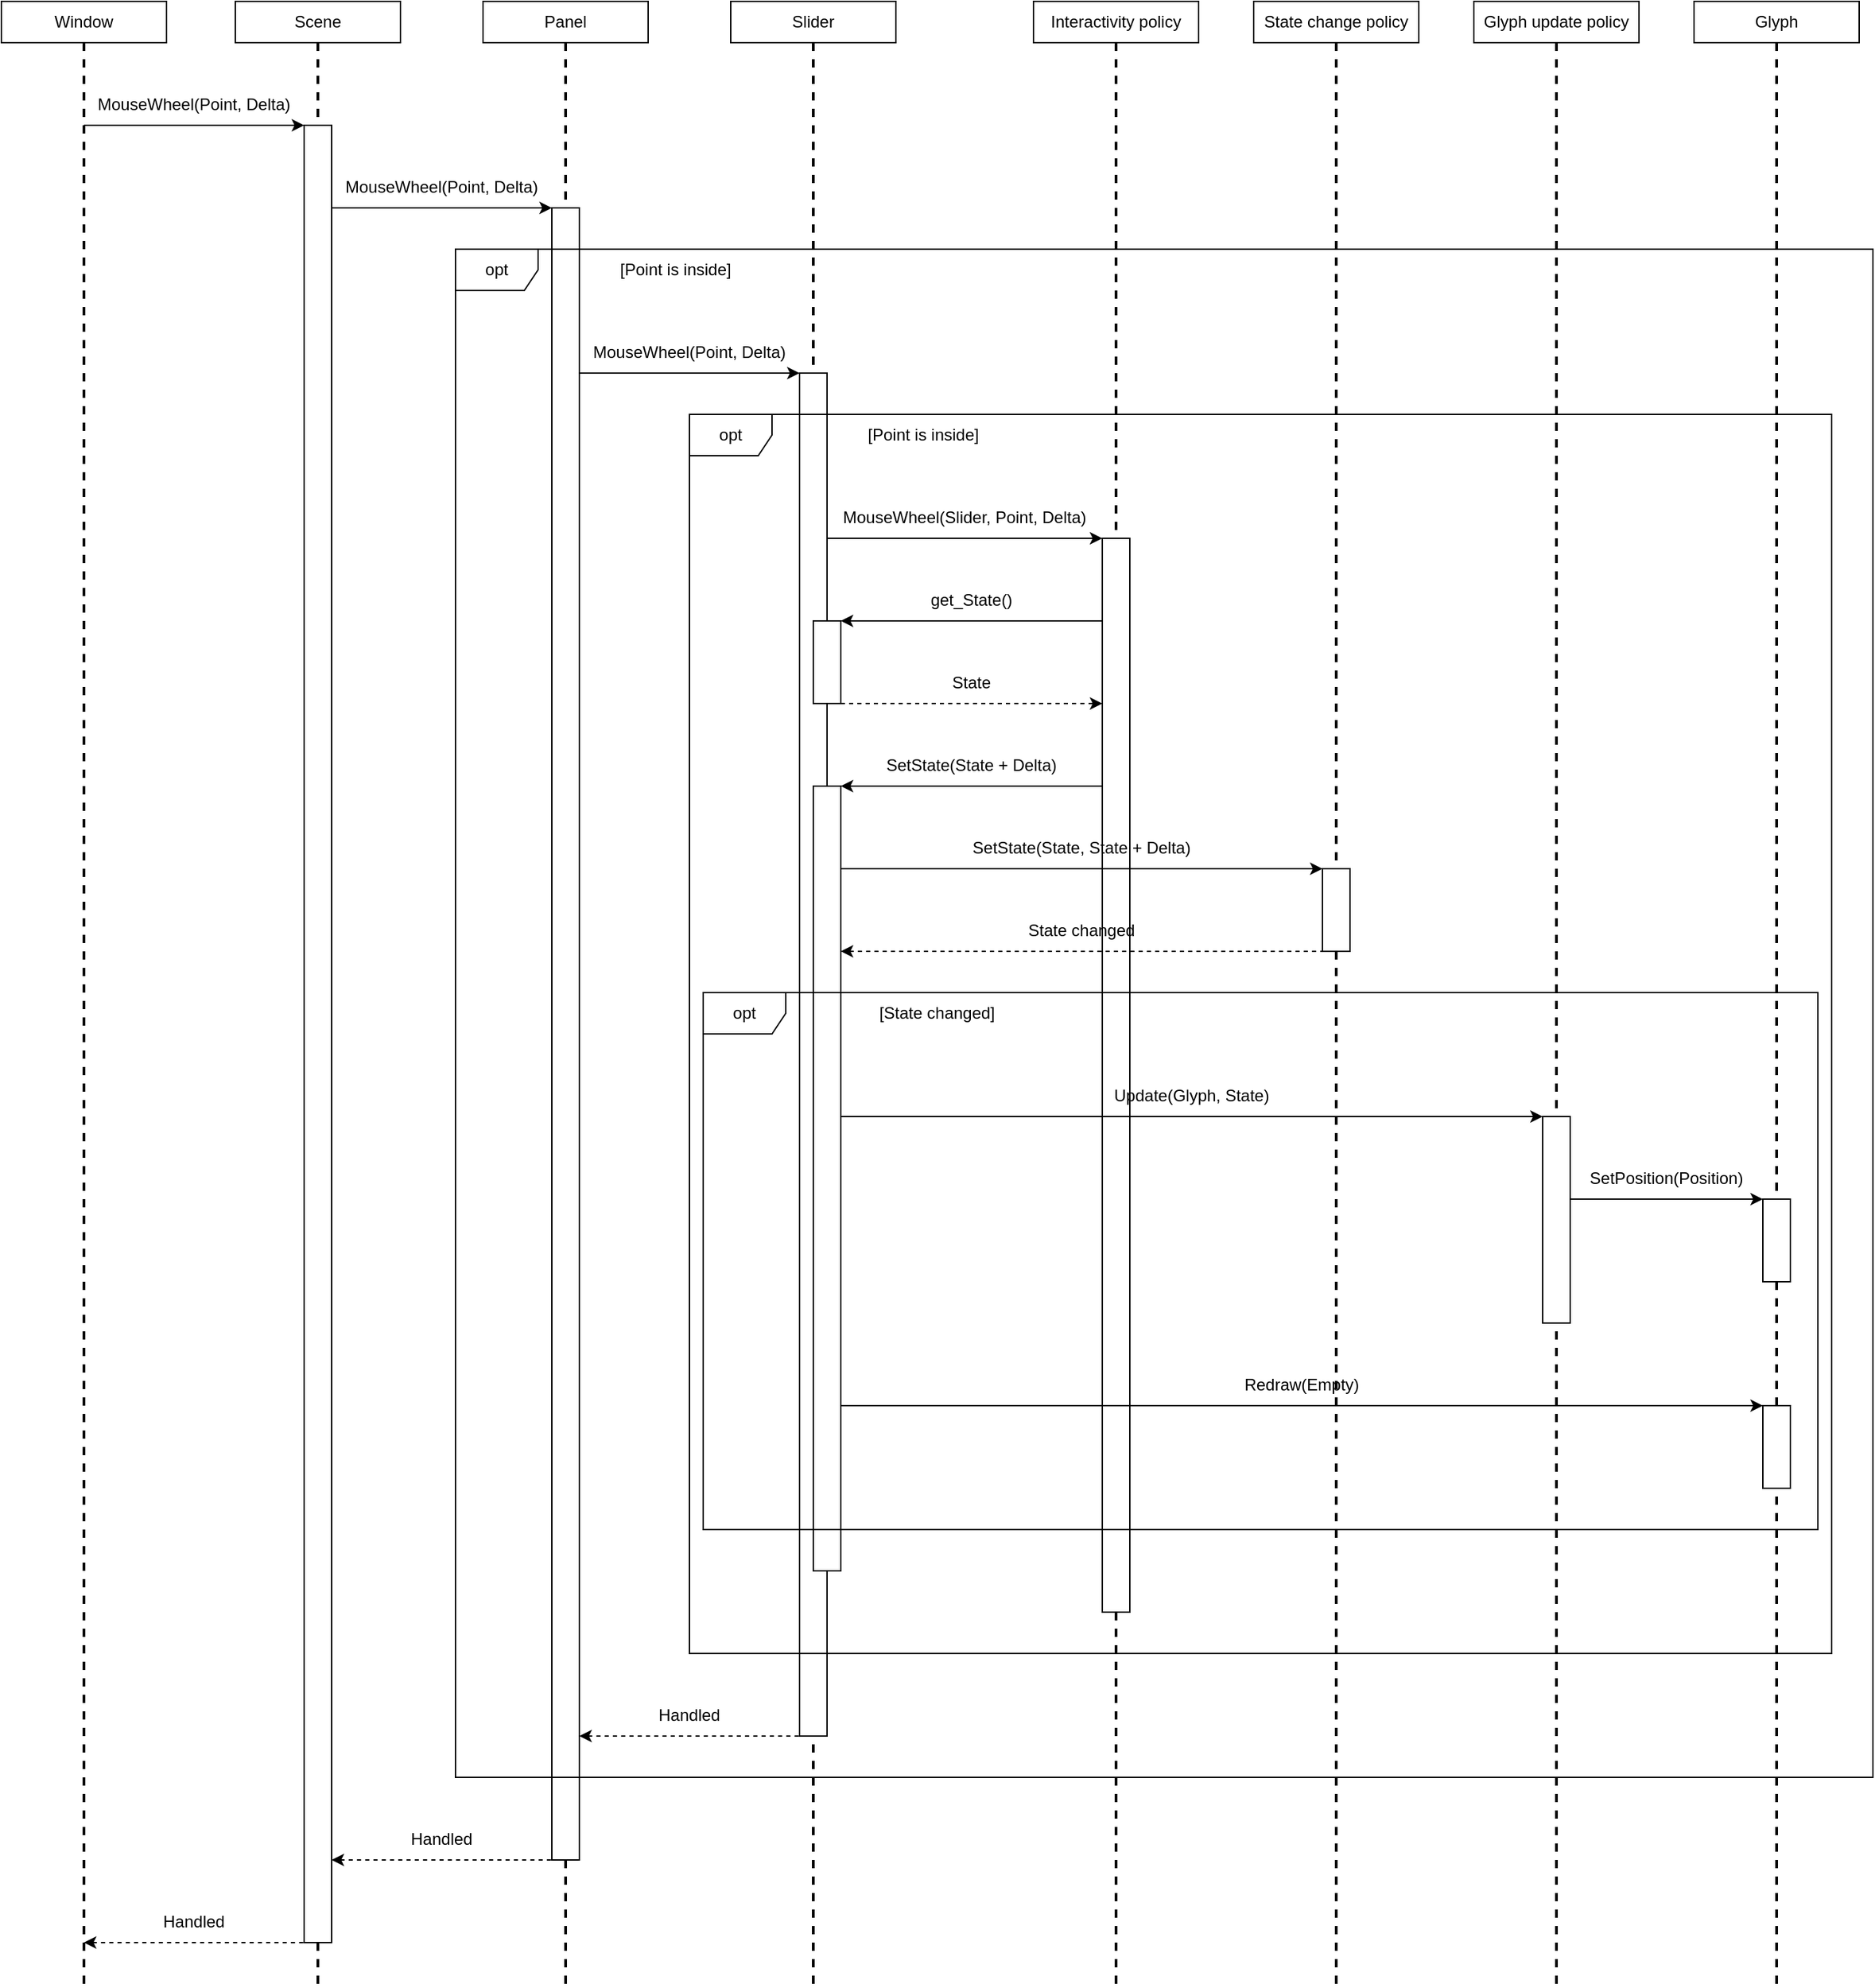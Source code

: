 <mxfile version="24.7.17">
  <diagram name="Page-1" id="0ybpw4rYyCEMNRAODBhI">
    <mxGraphModel dx="2963" dy="1734" grid="1" gridSize="10" guides="1" tooltips="1" connect="1" arrows="1" fold="1" page="1" pageScale="1" pageWidth="850" pageHeight="1100" math="0" shadow="0">
      <root>
        <mxCell id="0" />
        <mxCell id="1" parent="0" />
        <mxCell id="xoHWAq65cLSNZu2BRZ2m-1" value="Window" style="rounded=0;whiteSpace=wrap;html=1;" vertex="1" parent="1">
          <mxGeometry x="40" y="10" width="120" height="30" as="geometry" />
        </mxCell>
        <mxCell id="xoHWAq65cLSNZu2BRZ2m-2" value="Scene" style="rounded=0;whiteSpace=wrap;html=1;" vertex="1" parent="1">
          <mxGeometry x="210" y="10" width="120" height="30" as="geometry" />
        </mxCell>
        <mxCell id="xoHWAq65cLSNZu2BRZ2m-3" value="Panel" style="rounded=0;whiteSpace=wrap;html=1;" vertex="1" parent="1">
          <mxGeometry x="390" y="10" width="120" height="30" as="geometry" />
        </mxCell>
        <mxCell id="xoHWAq65cLSNZu2BRZ2m-4" value="Slider" style="rounded=0;whiteSpace=wrap;html=1;" vertex="1" parent="1">
          <mxGeometry x="570" y="10" width="120" height="30" as="geometry" />
        </mxCell>
        <mxCell id="xoHWAq65cLSNZu2BRZ2m-5" value="Interactivity policy" style="rounded=0;whiteSpace=wrap;html=1;" vertex="1" parent="1">
          <mxGeometry x="790" y="10" width="120" height="30" as="geometry" />
        </mxCell>
        <mxCell id="xoHWAq65cLSNZu2BRZ2m-6" value="State change policy" style="rounded=0;whiteSpace=wrap;html=1;" vertex="1" parent="1">
          <mxGeometry x="950" y="10" width="120" height="30" as="geometry" />
        </mxCell>
        <mxCell id="xoHWAq65cLSNZu2BRZ2m-7" value="Glyph update policy" style="rounded=0;whiteSpace=wrap;html=1;" vertex="1" parent="1">
          <mxGeometry x="1110" y="10" width="120" height="30" as="geometry" />
        </mxCell>
        <mxCell id="xoHWAq65cLSNZu2BRZ2m-8" value="Glyph" style="rounded=0;whiteSpace=wrap;html=1;" vertex="1" parent="1">
          <mxGeometry x="1270" y="10" width="120" height="30" as="geometry" />
        </mxCell>
        <mxCell id="xoHWAq65cLSNZu2BRZ2m-9" value="" style="endArrow=none;dashed=1;html=1;strokeWidth=2;rounded=0;" edge="1" parent="1" target="xoHWAq65cLSNZu2BRZ2m-1">
          <mxGeometry width="50" height="50" relative="1" as="geometry">
            <mxPoint x="100" y="1450" as="sourcePoint" />
            <mxPoint x="550" y="130" as="targetPoint" />
          </mxGeometry>
        </mxCell>
        <mxCell id="xoHWAq65cLSNZu2BRZ2m-10" value="" style="endArrow=none;dashed=1;html=1;strokeWidth=2;rounded=0;" edge="1" parent="1" target="xoHWAq65cLSNZu2BRZ2m-2">
          <mxGeometry width="50" height="50" relative="1" as="geometry">
            <mxPoint x="270" y="1450" as="sourcePoint" />
            <mxPoint x="270" y="70" as="targetPoint" />
          </mxGeometry>
        </mxCell>
        <mxCell id="xoHWAq65cLSNZu2BRZ2m-11" value="" style="endArrow=none;dashed=1;html=1;strokeWidth=2;rounded=0;" edge="1" parent="1" target="xoHWAq65cLSNZu2BRZ2m-3">
          <mxGeometry width="50" height="50" relative="1" as="geometry">
            <mxPoint x="450" y="1450" as="sourcePoint" />
            <mxPoint x="450" y="70" as="targetPoint" />
          </mxGeometry>
        </mxCell>
        <mxCell id="xoHWAq65cLSNZu2BRZ2m-12" value="" style="endArrow=none;dashed=1;html=1;strokeWidth=2;rounded=0;" edge="1" parent="1" target="xoHWAq65cLSNZu2BRZ2m-4">
          <mxGeometry width="50" height="50" relative="1" as="geometry">
            <mxPoint x="630" y="1450" as="sourcePoint" />
            <mxPoint x="630" y="70" as="targetPoint" />
          </mxGeometry>
        </mxCell>
        <mxCell id="xoHWAq65cLSNZu2BRZ2m-13" value="" style="endArrow=none;dashed=1;html=1;strokeWidth=2;rounded=0;" edge="1" parent="1" target="xoHWAq65cLSNZu2BRZ2m-5">
          <mxGeometry width="50" height="50" relative="1" as="geometry">
            <mxPoint x="850" y="1450" as="sourcePoint" />
            <mxPoint x="840" y="70" as="targetPoint" />
          </mxGeometry>
        </mxCell>
        <mxCell id="xoHWAq65cLSNZu2BRZ2m-14" value="" style="endArrow=none;dashed=1;html=1;strokeWidth=2;rounded=0;" edge="1" parent="1" target="xoHWAq65cLSNZu2BRZ2m-6">
          <mxGeometry width="50" height="50" relative="1" as="geometry">
            <mxPoint x="1010" y="1450" as="sourcePoint" />
            <mxPoint x="1000" y="70" as="targetPoint" />
          </mxGeometry>
        </mxCell>
        <mxCell id="xoHWAq65cLSNZu2BRZ2m-15" value="" style="endArrow=none;dashed=1;html=1;strokeWidth=2;rounded=0;" edge="1" parent="1" target="xoHWAq65cLSNZu2BRZ2m-7">
          <mxGeometry width="50" height="50" relative="1" as="geometry">
            <mxPoint x="1170" y="1450" as="sourcePoint" />
            <mxPoint x="1160" y="70" as="targetPoint" />
          </mxGeometry>
        </mxCell>
        <mxCell id="xoHWAq65cLSNZu2BRZ2m-16" value="" style="endArrow=none;dashed=1;html=1;strokeWidth=2;rounded=0;" edge="1" parent="1" target="xoHWAq65cLSNZu2BRZ2m-8">
          <mxGeometry width="50" height="50" relative="1" as="geometry">
            <mxPoint x="1330" y="1450" as="sourcePoint" />
            <mxPoint x="1320" y="70" as="targetPoint" />
          </mxGeometry>
        </mxCell>
        <mxCell id="xoHWAq65cLSNZu2BRZ2m-17" value="" style="endArrow=classic;html=1;rounded=0;entryX=1;entryY=1;entryDx=0;entryDy=0;exitX=0;exitY=1;exitDx=0;exitDy=0;" edge="1" parent="1" source="xoHWAq65cLSNZu2BRZ2m-19" target="xoHWAq65cLSNZu2BRZ2m-19">
          <mxGeometry width="50" height="50" relative="1" as="geometry">
            <mxPoint x="100" y="100" as="sourcePoint" />
            <mxPoint x="170" y="90" as="targetPoint" />
          </mxGeometry>
        </mxCell>
        <mxCell id="xoHWAq65cLSNZu2BRZ2m-18" value="" style="rounded=0;whiteSpace=wrap;html=1;" vertex="1" parent="1">
          <mxGeometry x="260" y="100" width="20" height="1320" as="geometry" />
        </mxCell>
        <mxCell id="xoHWAq65cLSNZu2BRZ2m-19" value="MouseWheel(Point, Delta)" style="text;html=1;align=center;verticalAlign=middle;whiteSpace=wrap;rounded=0;" vertex="1" parent="1">
          <mxGeometry x="100" y="70" width="160" height="30" as="geometry" />
        </mxCell>
        <mxCell id="xoHWAq65cLSNZu2BRZ2m-21" value="" style="rounded=0;whiteSpace=wrap;html=1;" vertex="1" parent="1">
          <mxGeometry x="440" y="160" width="20" height="1200" as="geometry" />
        </mxCell>
        <mxCell id="xoHWAq65cLSNZu2BRZ2m-22" value="" style="rounded=0;whiteSpace=wrap;html=1;" vertex="1" parent="1">
          <mxGeometry x="620" y="280" width="20" height="990" as="geometry" />
        </mxCell>
        <mxCell id="xoHWAq65cLSNZu2BRZ2m-23" value="" style="endArrow=classic;html=1;rounded=0;exitX=0;exitY=1;exitDx=0;exitDy=0;entryX=1;entryY=1;entryDx=0;entryDy=0;" edge="1" parent="1" source="xoHWAq65cLSNZu2BRZ2m-24" target="xoHWAq65cLSNZu2BRZ2m-24">
          <mxGeometry width="50" height="50" relative="1" as="geometry">
            <mxPoint x="550" y="250" as="sourcePoint" />
            <mxPoint x="600" y="280.0" as="targetPoint" />
          </mxGeometry>
        </mxCell>
        <mxCell id="xoHWAq65cLSNZu2BRZ2m-24" value="MouseWheel(Point, Delta)" style="text;html=1;align=center;verticalAlign=middle;whiteSpace=wrap;rounded=0;" vertex="1" parent="1">
          <mxGeometry x="460" y="250" width="160" height="30" as="geometry" />
        </mxCell>
        <mxCell id="xoHWAq65cLSNZu2BRZ2m-26" value="[Point is inside]" style="text;html=1;align=center;verticalAlign=middle;whiteSpace=wrap;rounded=0;fillColor=none;strokeColor=none;perimeterSpacing=0;shadow=0;glass=0;container=0;dropTarget=0;backgroundOutline=0;comic=0;fontSize=12;" vertex="1" parent="1">
          <mxGeometry x="650" y="310" width="120" height="30" as="geometry" />
        </mxCell>
        <mxCell id="xoHWAq65cLSNZu2BRZ2m-27" value="" style="rounded=0;whiteSpace=wrap;html=1;" vertex="1" parent="1">
          <mxGeometry x="840" y="400" width="20" height="780" as="geometry" />
        </mxCell>
        <mxCell id="xoHWAq65cLSNZu2BRZ2m-28" value="" style="endArrow=classic;html=1;rounded=0;exitX=0;exitY=1;exitDx=0;exitDy=0;entryX=1;entryY=1;entryDx=0;entryDy=0;" edge="1" parent="1" source="xoHWAq65cLSNZu2BRZ2m-29" target="xoHWAq65cLSNZu2BRZ2m-29">
          <mxGeometry width="50" height="50" relative="1" as="geometry">
            <mxPoint x="730" y="370" as="sourcePoint" />
            <mxPoint x="780" y="400" as="targetPoint" />
          </mxGeometry>
        </mxCell>
        <mxCell id="xoHWAq65cLSNZu2BRZ2m-29" value="MouseWheel(Slider, Point, Delta)" style="text;html=1;align=center;verticalAlign=middle;whiteSpace=wrap;rounded=0;" vertex="1" parent="1">
          <mxGeometry x="640" y="370" width="200" height="30" as="geometry" />
        </mxCell>
        <mxCell id="xoHWAq65cLSNZu2BRZ2m-30" value="" style="endArrow=none;html=1;rounded=0;exitX=0;exitY=1;exitDx=0;exitDy=0;entryX=1;entryY=1;entryDx=0;entryDy=0;startArrow=classic;startFill=1;endFill=0;" edge="1" parent="1" source="xoHWAq65cLSNZu2BRZ2m-31" target="xoHWAq65cLSNZu2BRZ2m-31">
          <mxGeometry width="50" height="50" relative="1" as="geometry">
            <mxPoint x="730" y="430" as="sourcePoint" />
            <mxPoint x="780" y="460" as="targetPoint" />
          </mxGeometry>
        </mxCell>
        <mxCell id="xoHWAq65cLSNZu2BRZ2m-31" value="get_State()" style="text;html=1;align=center;verticalAlign=middle;whiteSpace=wrap;rounded=0;" vertex="1" parent="1">
          <mxGeometry x="650" y="430" width="190" height="30" as="geometry" />
        </mxCell>
        <mxCell id="xoHWAq65cLSNZu2BRZ2m-32" value="" style="rounded=0;whiteSpace=wrap;html=1;" vertex="1" parent="1">
          <mxGeometry x="1000" y="640" width="20" height="60" as="geometry" />
        </mxCell>
        <mxCell id="xoHWAq65cLSNZu2BRZ2m-33" value="" style="endArrow=classic;html=1;rounded=0;exitX=0;exitY=1;exitDx=0;exitDy=0;entryX=1;entryY=1;entryDx=0;entryDy=0;" edge="1" parent="1" source="xoHWAq65cLSNZu2BRZ2m-34" target="xoHWAq65cLSNZu2BRZ2m-34">
          <mxGeometry width="50" height="50" relative="1" as="geometry">
            <mxPoint x="730" y="610" as="sourcePoint" />
            <mxPoint x="780" y="640" as="targetPoint" />
          </mxGeometry>
        </mxCell>
        <mxCell id="xoHWAq65cLSNZu2BRZ2m-34" value="SetState(State, State + Delta)" style="text;html=1;align=center;verticalAlign=middle;whiteSpace=wrap;rounded=0;" vertex="1" parent="1">
          <mxGeometry x="650" y="610" width="350" height="30" as="geometry" />
        </mxCell>
        <mxCell id="xoHWAq65cLSNZu2BRZ2m-35" value="" style="endArrow=none;html=1;rounded=0;exitX=0;exitY=1;exitDx=0;exitDy=0;entryX=1;entryY=1;entryDx=0;entryDy=0;endFill=0;startArrow=classic;startFill=1;dashed=1;" edge="1" parent="1" source="xoHWAq65cLSNZu2BRZ2m-36" target="xoHWAq65cLSNZu2BRZ2m-36">
          <mxGeometry width="50" height="50" relative="1" as="geometry">
            <mxPoint x="730" y="670" as="sourcePoint" />
            <mxPoint x="780" y="700" as="targetPoint" />
          </mxGeometry>
        </mxCell>
        <mxCell id="xoHWAq65cLSNZu2BRZ2m-36" value="State changed" style="text;html=1;align=center;verticalAlign=middle;whiteSpace=wrap;rounded=0;" vertex="1" parent="1">
          <mxGeometry x="650" y="670" width="350" height="30" as="geometry" />
        </mxCell>
        <mxCell id="xoHWAq65cLSNZu2BRZ2m-37" value="[State changed]" style="text;html=1;align=center;verticalAlign=middle;whiteSpace=wrap;rounded=0;fillColor=none;strokeColor=none;perimeterSpacing=0;shadow=0;glass=0;container=0;dropTarget=0;backgroundOutline=0;comic=0;fontSize=12;" vertex="1" parent="1">
          <mxGeometry x="660" y="730" width="120" height="30" as="geometry" />
        </mxCell>
        <mxCell id="xoHWAq65cLSNZu2BRZ2m-38" value="" style="rounded=0;whiteSpace=wrap;html=1;" vertex="1" parent="1">
          <mxGeometry x="1160" y="820" width="20" height="150" as="geometry" />
        </mxCell>
        <mxCell id="xoHWAq65cLSNZu2BRZ2m-39" value="" style="endArrow=classic;html=1;rounded=0;exitX=0;exitY=1;exitDx=0;exitDy=0;entryX=1;entryY=1;entryDx=0;entryDy=0;" edge="1" parent="1" source="xoHWAq65cLSNZu2BRZ2m-40" target="xoHWAq65cLSNZu2BRZ2m-40">
          <mxGeometry width="50" height="50" relative="1" as="geometry">
            <mxPoint x="730" y="790" as="sourcePoint" />
            <mxPoint x="780" y="820" as="targetPoint" />
          </mxGeometry>
        </mxCell>
        <mxCell id="xoHWAq65cLSNZu2BRZ2m-40" value="Update(Glyph, State)" style="text;html=1;align=center;verticalAlign=middle;whiteSpace=wrap;rounded=0;" vertex="1" parent="1">
          <mxGeometry x="650" y="790" width="510" height="30" as="geometry" />
        </mxCell>
        <mxCell id="xoHWAq65cLSNZu2BRZ2m-41" value="" style="endArrow=classic;html=1;rounded=0;exitX=0;exitY=1;exitDx=0;exitDy=0;entryX=0;entryY=0;entryDx=0;entryDy=0;" edge="1" parent="1" source="xoHWAq65cLSNZu2BRZ2m-42">
          <mxGeometry width="50" height="50" relative="1" as="geometry">
            <mxPoint x="1270" y="850" as="sourcePoint" />
            <mxPoint x="1320" y="880" as="targetPoint" />
          </mxGeometry>
        </mxCell>
        <mxCell id="xoHWAq65cLSNZu2BRZ2m-42" value="SetPosition(Position)" style="text;html=1;align=center;verticalAlign=middle;whiteSpace=wrap;rounded=0;" vertex="1" parent="1">
          <mxGeometry x="1180" y="850" width="140" height="30" as="geometry" />
        </mxCell>
        <mxCell id="xoHWAq65cLSNZu2BRZ2m-43" value="" style="rounded=0;whiteSpace=wrap;html=1;" vertex="1" parent="1">
          <mxGeometry x="1320" y="880" width="20" height="60" as="geometry" />
        </mxCell>
        <mxCell id="xoHWAq65cLSNZu2BRZ2m-44" value="" style="endArrow=classic;html=1;rounded=0;exitX=0;exitY=1;exitDx=0;exitDy=0;entryX=1;entryY=1;entryDx=0;entryDy=0;" edge="1" parent="1" source="xoHWAq65cLSNZu2BRZ2m-45" target="xoHWAq65cLSNZu2BRZ2m-45">
          <mxGeometry width="50" height="50" relative="1" as="geometry">
            <mxPoint x="730" y="1000" as="sourcePoint" />
            <mxPoint x="780" y="1030" as="targetPoint" />
          </mxGeometry>
        </mxCell>
        <mxCell id="xoHWAq65cLSNZu2BRZ2m-45" value="Redraw(Empty)" style="text;html=1;align=center;verticalAlign=middle;whiteSpace=wrap;rounded=0;" vertex="1" parent="1">
          <mxGeometry x="650" y="1000" width="670" height="30" as="geometry" />
        </mxCell>
        <mxCell id="xoHWAq65cLSNZu2BRZ2m-46" value="" style="rounded=0;whiteSpace=wrap;html=1;" vertex="1" parent="1">
          <mxGeometry x="1320" y="1030" width="20" height="60" as="geometry" />
        </mxCell>
        <mxCell id="xoHWAq65cLSNZu2BRZ2m-47" value="" style="endArrow=classic;html=1;rounded=0;exitX=0;exitY=1;exitDx=0;exitDy=0;entryX=1;entryY=1;entryDx=0;entryDy=0;" edge="1" parent="1" source="xoHWAq65cLSNZu2BRZ2m-48" target="xoHWAq65cLSNZu2BRZ2m-48">
          <mxGeometry width="50" height="50" relative="1" as="geometry">
            <mxPoint x="400" y="250" as="sourcePoint" />
            <mxPoint x="450" y="200" as="targetPoint" />
          </mxGeometry>
        </mxCell>
        <mxCell id="xoHWAq65cLSNZu2BRZ2m-48" value="MouseWheel(Point, Delta)" style="text;html=1;align=center;verticalAlign=middle;whiteSpace=wrap;rounded=0;" vertex="1" parent="1">
          <mxGeometry x="280" y="130" width="160" height="30" as="geometry" />
        </mxCell>
        <mxCell id="xoHWAq65cLSNZu2BRZ2m-49" value="opt" style="shape=umlFrame;whiteSpace=wrap;html=1;pointerEvents=0;" vertex="1" parent="1">
          <mxGeometry x="370" y="190" width="1030" height="1110" as="geometry" />
        </mxCell>
        <mxCell id="xoHWAq65cLSNZu2BRZ2m-50" value="[Point is inside]" style="text;html=1;align=center;verticalAlign=middle;whiteSpace=wrap;rounded=0;fillColor=none;strokeColor=none;perimeterSpacing=0;shadow=0;glass=0;container=0;dropTarget=0;backgroundOutline=0;comic=0;fontSize=12;" vertex="1" parent="1">
          <mxGeometry x="470" y="190" width="120" height="30" as="geometry" />
        </mxCell>
        <mxCell id="xoHWAq65cLSNZu2BRZ2m-51" value="" style="rounded=0;whiteSpace=wrap;html=1;" vertex="1" parent="1">
          <mxGeometry x="630" y="460" width="20" height="60" as="geometry" />
        </mxCell>
        <mxCell id="xoHWAq65cLSNZu2BRZ2m-53" value="" style="endArrow=none;html=1;rounded=0;exitX=0;exitY=1;exitDx=0;exitDy=0;entryX=1;entryY=1;entryDx=0;entryDy=0;endFill=0;startArrow=classic;startFill=1;dashed=1;" edge="1" parent="1" source="xoHWAq65cLSNZu2BRZ2m-54" target="xoHWAq65cLSNZu2BRZ2m-54">
          <mxGeometry width="50" height="50" relative="1" as="geometry">
            <mxPoint x="560" y="1240" as="sourcePoint" />
            <mxPoint x="610" y="1270" as="targetPoint" />
          </mxGeometry>
        </mxCell>
        <mxCell id="xoHWAq65cLSNZu2BRZ2m-54" value="Handled" style="text;html=1;align=center;verticalAlign=middle;whiteSpace=wrap;rounded=0;" vertex="1" parent="1">
          <mxGeometry x="460" y="1240" width="160" height="30" as="geometry" />
        </mxCell>
        <mxCell id="xoHWAq65cLSNZu2BRZ2m-55" value="" style="endArrow=none;html=1;rounded=0;exitX=0;exitY=1;exitDx=0;exitDy=0;entryX=1;entryY=1;entryDx=0;entryDy=0;endFill=0;startArrow=classic;startFill=1;dashed=1;" edge="1" parent="1" source="xoHWAq65cLSNZu2BRZ2m-56" target="xoHWAq65cLSNZu2BRZ2m-56">
          <mxGeometry width="50" height="50" relative="1" as="geometry">
            <mxPoint x="380" y="1330" as="sourcePoint" />
            <mxPoint x="430" y="1360" as="targetPoint" />
          </mxGeometry>
        </mxCell>
        <mxCell id="xoHWAq65cLSNZu2BRZ2m-56" value="Handled" style="text;html=1;align=center;verticalAlign=middle;whiteSpace=wrap;rounded=0;" vertex="1" parent="1">
          <mxGeometry x="280" y="1330" width="160" height="30" as="geometry" />
        </mxCell>
        <mxCell id="xoHWAq65cLSNZu2BRZ2m-57" value="" style="endArrow=none;html=1;rounded=0;exitX=0;exitY=1;exitDx=0;exitDy=0;entryX=1;entryY=1;entryDx=0;entryDy=0;endFill=0;startArrow=classic;startFill=1;dashed=1;" edge="1" parent="1" source="xoHWAq65cLSNZu2BRZ2m-58" target="xoHWAq65cLSNZu2BRZ2m-58">
          <mxGeometry width="50" height="50" relative="1" as="geometry">
            <mxPoint x="190" y="1390" as="sourcePoint" />
            <mxPoint x="240" y="1420" as="targetPoint" />
          </mxGeometry>
        </mxCell>
        <mxCell id="xoHWAq65cLSNZu2BRZ2m-58" value="Handled" style="text;html=1;align=center;verticalAlign=middle;whiteSpace=wrap;rounded=0;" vertex="1" parent="1">
          <mxGeometry x="100" y="1390" width="160" height="30" as="geometry" />
        </mxCell>
        <mxCell id="xoHWAq65cLSNZu2BRZ2m-59" value="" style="endArrow=classic;html=1;rounded=0;exitX=0;exitY=1;exitDx=0;exitDy=0;entryX=1;entryY=1;entryDx=0;entryDy=0;startArrow=none;startFill=0;endFill=1;dashed=1;" edge="1" parent="1" source="xoHWAq65cLSNZu2BRZ2m-60" target="xoHWAq65cLSNZu2BRZ2m-60">
          <mxGeometry width="50" height="50" relative="1" as="geometry">
            <mxPoint x="730" y="490" as="sourcePoint" />
            <mxPoint x="780" y="520" as="targetPoint" />
          </mxGeometry>
        </mxCell>
        <mxCell id="xoHWAq65cLSNZu2BRZ2m-60" value="State" style="text;html=1;align=center;verticalAlign=middle;whiteSpace=wrap;rounded=0;" vertex="1" parent="1">
          <mxGeometry x="650" y="490" width="190" height="30" as="geometry" />
        </mxCell>
        <mxCell id="xoHWAq65cLSNZu2BRZ2m-61" value="" style="endArrow=none;html=1;rounded=0;exitX=0;exitY=1;exitDx=0;exitDy=0;entryX=1;entryY=1;entryDx=0;entryDy=0;startArrow=classic;startFill=1;endFill=0;" edge="1" parent="1" source="xoHWAq65cLSNZu2BRZ2m-62" target="xoHWAq65cLSNZu2BRZ2m-62">
          <mxGeometry width="50" height="50" relative="1" as="geometry">
            <mxPoint x="730" y="550" as="sourcePoint" />
            <mxPoint x="780" y="580" as="targetPoint" />
          </mxGeometry>
        </mxCell>
        <mxCell id="xoHWAq65cLSNZu2BRZ2m-62" value="SetState(State + Delta)" style="text;html=1;align=center;verticalAlign=middle;whiteSpace=wrap;rounded=0;" vertex="1" parent="1">
          <mxGeometry x="650" y="550" width="190" height="30" as="geometry" />
        </mxCell>
        <mxCell id="xoHWAq65cLSNZu2BRZ2m-63" value="" style="rounded=0;whiteSpace=wrap;html=1;" vertex="1" parent="1">
          <mxGeometry x="630" y="580" width="20" height="570" as="geometry" />
        </mxCell>
        <mxCell id="xoHWAq65cLSNZu2BRZ2m-52" value="opt" style="shape=umlFrame;whiteSpace=wrap;html=1;pointerEvents=0;" vertex="1" parent="1">
          <mxGeometry x="550" y="730" width="810" height="390" as="geometry" />
        </mxCell>
        <mxCell id="xoHWAq65cLSNZu2BRZ2m-25" value="opt" style="shape=umlFrame;whiteSpace=wrap;html=1;pointerEvents=0;" vertex="1" parent="1">
          <mxGeometry x="540" y="310" width="830" height="900" as="geometry" />
        </mxCell>
      </root>
    </mxGraphModel>
  </diagram>
</mxfile>
